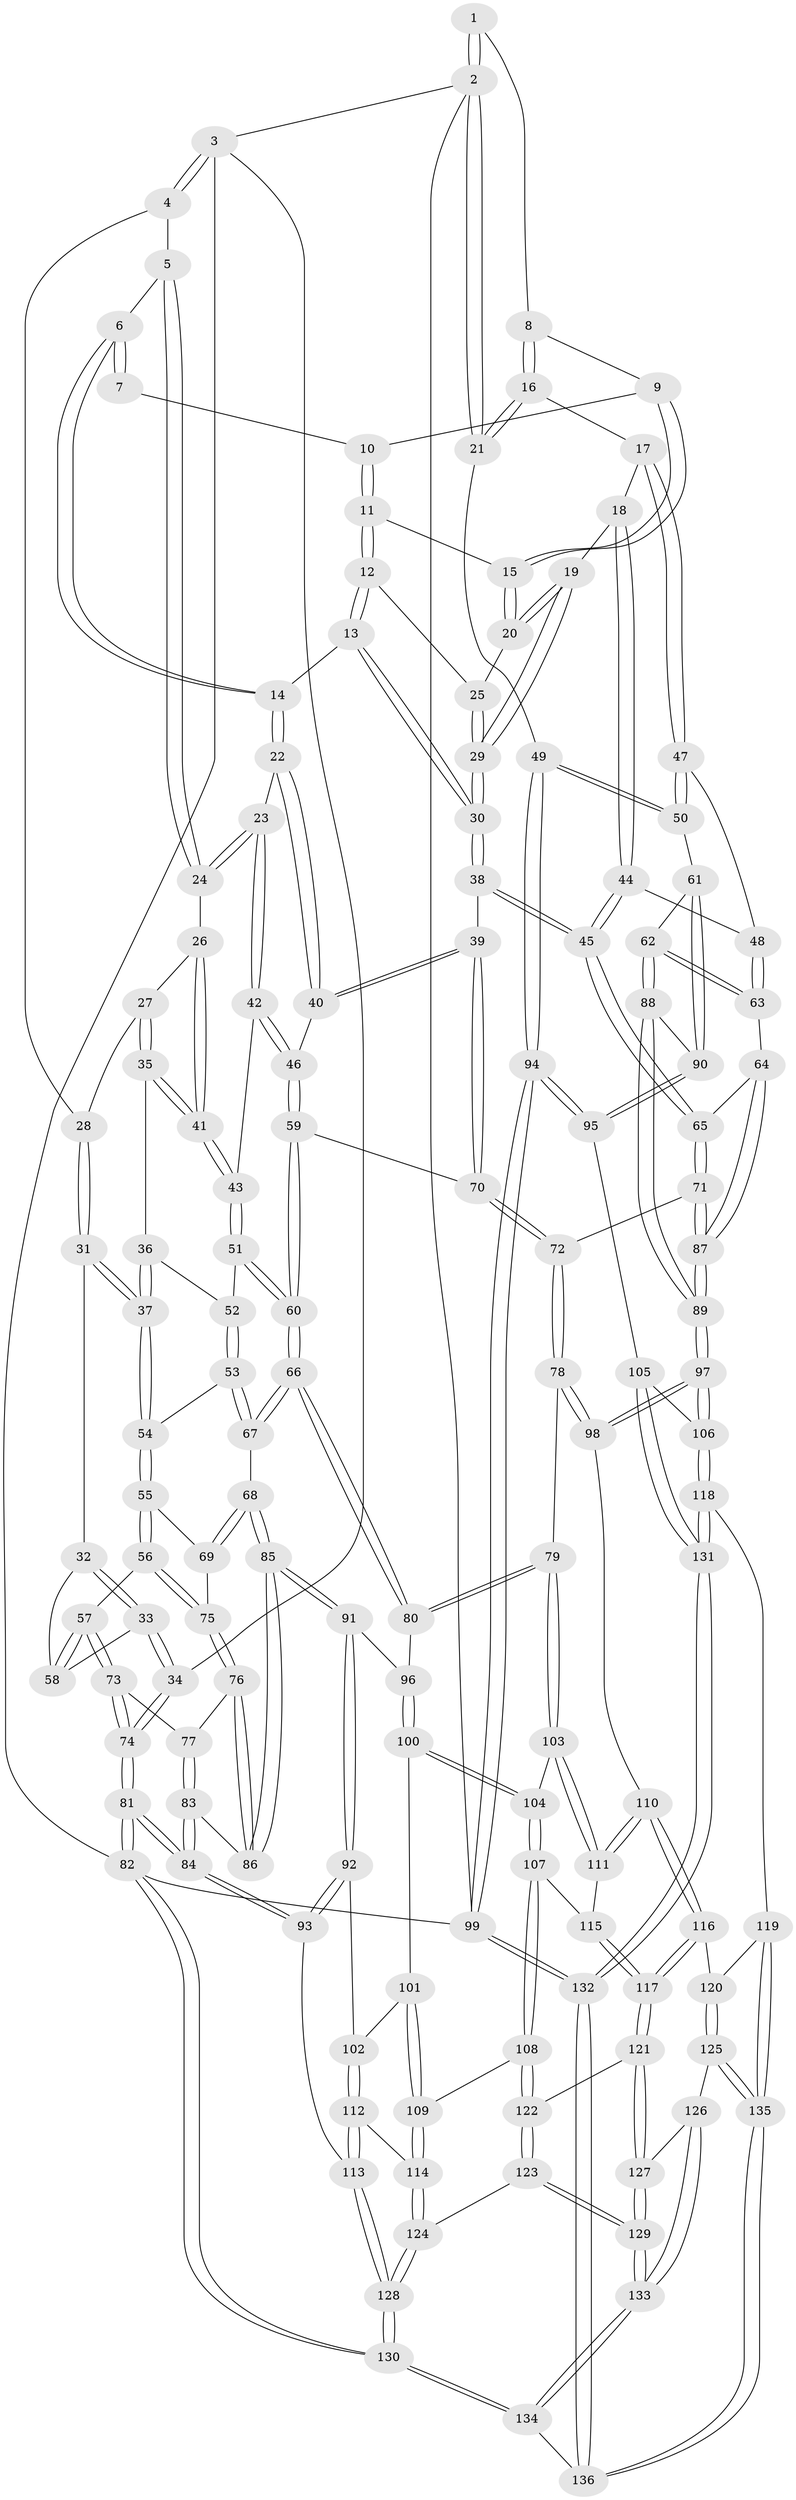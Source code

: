 // coarse degree distribution, {3: 0.13253012048192772, 6: 0.07228915662650602, 7: 0.012048192771084338, 5: 0.3132530120481928, 4: 0.46987951807228917}
// Generated by graph-tools (version 1.1) at 2025/42/03/06/25 10:42:31]
// undirected, 136 vertices, 337 edges
graph export_dot {
graph [start="1"]
  node [color=gray90,style=filled];
  1 [pos="+0.8886900717774778+0"];
  2 [pos="+1+0"];
  3 [pos="+0+0"];
  4 [pos="+0.09899593922318921+0"];
  5 [pos="+0.24499799458812624+0"];
  6 [pos="+0.468862812070115+0"];
  7 [pos="+0.662360317772652+0"];
  8 [pos="+0.8807831990424587+0.050505236885570765"];
  9 [pos="+0.7809736854223449+0.054625842440608266"];
  10 [pos="+0.7224716997560243+0"];
  11 [pos="+0.692642670445099+0.07579954526274288"];
  12 [pos="+0.6553117913542097+0.11082789488346222"];
  13 [pos="+0.5540764220842803+0.11449010847939779"];
  14 [pos="+0.5241571446822482+0.09897013819665945"];
  15 [pos="+0.7659925210809339+0.09748753651387614"];
  16 [pos="+0.940710517544945+0.14981530960525094"];
  17 [pos="+0.9269705649605903+0.1588579753183201"];
  18 [pos="+0.84712751183499+0.18136457118959817"];
  19 [pos="+0.7955306869370737+0.16691185357679442"];
  20 [pos="+0.768594170297186+0.13010490998671154"];
  21 [pos="+1+0.16412840374940219"];
  22 [pos="+0.4861084564805729+0.15202628694690523"];
  23 [pos="+0.48330737269310436+0.1535023185294811"];
  24 [pos="+0.32616764632729683+0.158083672227548"];
  25 [pos="+0.6912631667804643+0.13563177214253513"];
  26 [pos="+0.30741671661213565+0.18680269818203757"];
  27 [pos="+0.22544266099603968+0.1818604797820287"];
  28 [pos="+0.20743761722255072+0.17159968828089803"];
  29 [pos="+0.706838684592241+0.2300690030922048"];
  30 [pos="+0.67142964299865+0.2863551891687993"];
  31 [pos="+0.09839948443465665+0.2573442774388637"];
  32 [pos="+0.05853416704565483+0.24033714703833758"];
  33 [pos="+0+0.015041247562911598"];
  34 [pos="+0+0"];
  35 [pos="+0.2276975028683902+0.23145298884321683"];
  36 [pos="+0.2222761470601277+0.26735206526946254"];
  37 [pos="+0.12315100617626379+0.28780723894246496"];
  38 [pos="+0.6724873768070337+0.31866452468103146"];
  39 [pos="+0.6597822652269288+0.3199990643158989"];
  40 [pos="+0.5188208826015195+0.28306367824375417"];
  41 [pos="+0.3276372871509383+0.26944504324432"];
  42 [pos="+0.4170909183039085+0.2397713229078718"];
  43 [pos="+0.3309581832110356+0.27987296293404995"];
  44 [pos="+0.7974389466857188+0.31164524312485953"];
  45 [pos="+0.7133900594202995+0.3631400481253183"];
  46 [pos="+0.4683825565130637+0.34164180139140027"];
  47 [pos="+0.8937988134538974+0.31867986226245126"];
  48 [pos="+0.8826519893162411+0.3210623825647691"];
  49 [pos="+1+0.39584427038092"];
  50 [pos="+1+0.4171298883137062"];
  51 [pos="+0.32174173979073595+0.3129010987543964"];
  52 [pos="+0.25859763905915806+0.2918007140863807"];
  53 [pos="+0.16180376416086542+0.3446969944359308"];
  54 [pos="+0.13745192382472987+0.3309444621252731"];
  55 [pos="+0.1017207008046149+0.3888339266611945"];
  56 [pos="+0.08015910004438243+0.40708079222698396"];
  57 [pos="+0.034416067192369726+0.40945755087012514"];
  58 [pos="+0.03228856415739007+0.37876208616559043"];
  59 [pos="+0.45293815051290237+0.3820266921842179"];
  60 [pos="+0.33601086795494045+0.39920776574916694"];
  61 [pos="+0.9772653089464906+0.4544695527137827"];
  62 [pos="+0.8590658136313298+0.4612715055700353"];
  63 [pos="+0.8468954154374416+0.4548521494894829"];
  64 [pos="+0.8312839446772966+0.45007754612623974"];
  65 [pos="+0.7168890977434206+0.3827408459324303"];
  66 [pos="+0.300238574944895+0.4496891012717106"];
  67 [pos="+0.28750580465946096+0.4502136118414702"];
  68 [pos="+0.27114402004070354+0.4582723722621782"];
  69 [pos="+0.1539191834507751+0.43550394996037434"];
  70 [pos="+0.49804420490455886+0.4133223218912043"];
  71 [pos="+0.6761412971717194+0.4608905140832991"];
  72 [pos="+0.5413324313028909+0.5065413851702537"];
  73 [pos="+0.01705283307961531+0.4198128310258172"];
  74 [pos="+0+0.4205212206475614"];
  75 [pos="+0.10456737919724726+0.4681552656778852"];
  76 [pos="+0.10463658682121968+0.46925807155272514"];
  77 [pos="+0.03427032735270019+0.4742546559442802"];
  78 [pos="+0.5075342002068234+0.5891772790398692"];
  79 [pos="+0.4461306293310388+0.5849602201715489"];
  80 [pos="+0.30993045401156577+0.46926572596226523"];
  81 [pos="+0+0.7086661890101242"];
  82 [pos="+0+1"];
  83 [pos="+0.034742815780582255+0.5242909365445887"];
  84 [pos="+0+0.7016658921192509"];
  85 [pos="+0.15746808677427676+0.5436074097981951"];
  86 [pos="+0.11979118325610212+0.5179101370066684"];
  87 [pos="+0.7256403873336139+0.6138014888794281"];
  88 [pos="+0.8403293327355039+0.604876775504675"];
  89 [pos="+0.7315970043527502+0.6594154094444784"];
  90 [pos="+0.9220604657326505+0.6170912735477497"];
  91 [pos="+0.1520759705771892+0.5891671235965732"];
  92 [pos="+0.12968838303860766+0.6309445017340009"];
  93 [pos="+0+0.7072297801711294"];
  94 [pos="+1+0.7537536395923439"];
  95 [pos="+1+0.7283161150218409"];
  96 [pos="+0.28199645613875157+0.626526174526414"];
  97 [pos="+0.7159418106820931+0.6904213162331266"];
  98 [pos="+0.5632925770775253+0.6722712007198389"];
  99 [pos="+1+1"];
  100 [pos="+0.28608587789542755+0.6387259990913565"];
  101 [pos="+0.22172031547854942+0.6758087019096616"];
  102 [pos="+0.14980597518207614+0.6558732181587289"];
  103 [pos="+0.3754884524943623+0.6541926728317627"];
  104 [pos="+0.3119964638935662+0.6629519427771966"];
  105 [pos="+0.823170283858217+0.8123753584142202"];
  106 [pos="+0.7295080923840223+0.720552137692453"];
  107 [pos="+0.29461292911503595+0.7539193126145168"];
  108 [pos="+0.28401447198453444+0.7650874006702542"];
  109 [pos="+0.23806522794621723+0.7668705218135066"];
  110 [pos="+0.5493267494038206+0.6937256726976947"];
  111 [pos="+0.39648730735655263+0.7130361231681279"];
  112 [pos="+0.1752037359439793+0.7873588852104233"];
  113 [pos="+0+0.7401650393442689"];
  114 [pos="+0.17976883238488017+0.7911798015182536"];
  115 [pos="+0.3903002706955385+0.7560141192765055"];
  116 [pos="+0.5154188129248406+0.7693743082929051"];
  117 [pos="+0.42422245496651734+0.7957017967311377"];
  118 [pos="+0.6110352411120149+0.8823679280475282"];
  119 [pos="+0.5911730618670025+0.8875859846829668"];
  120 [pos="+0.5165333454909833+0.7725473295015104"];
  121 [pos="+0.4160289177132046+0.8129645680236438"];
  122 [pos="+0.3161358549885534+0.8400791524037096"];
  123 [pos="+0.30909232033974193+0.8756964267846602"];
  124 [pos="+0.17516080631347605+0.8707804366423232"];
  125 [pos="+0.4702635578011597+0.9115061406336583"];
  126 [pos="+0.4640570110150136+0.9120266153725677"];
  127 [pos="+0.4232078649382009+0.8750508996836965"];
  128 [pos="+0.14033988467985137+0.9358634098579507"];
  129 [pos="+0.327418657922144+0.9185253606322004"];
  130 [pos="+0.11720188140691057+1"];
  131 [pos="+0.8219442763156167+0.9965980586698395"];
  132 [pos="+0.920886232147743+1"];
  133 [pos="+0.30756172708843016+1"];
  134 [pos="+0.2950364461389412+1"];
  135 [pos="+0.557525251304465+0.9346283768804413"];
  136 [pos="+0.586528276431063+1"];
  1 -- 2;
  1 -- 2;
  1 -- 8;
  2 -- 3;
  2 -- 21;
  2 -- 21;
  2 -- 99;
  3 -- 4;
  3 -- 4;
  3 -- 34;
  3 -- 82;
  4 -- 5;
  4 -- 28;
  5 -- 6;
  5 -- 24;
  5 -- 24;
  6 -- 7;
  6 -- 7;
  6 -- 14;
  6 -- 14;
  7 -- 10;
  8 -- 9;
  8 -- 16;
  8 -- 16;
  9 -- 10;
  9 -- 15;
  9 -- 15;
  10 -- 11;
  10 -- 11;
  11 -- 12;
  11 -- 12;
  11 -- 15;
  12 -- 13;
  12 -- 13;
  12 -- 25;
  13 -- 14;
  13 -- 30;
  13 -- 30;
  14 -- 22;
  14 -- 22;
  15 -- 20;
  15 -- 20;
  16 -- 17;
  16 -- 21;
  16 -- 21;
  17 -- 18;
  17 -- 47;
  17 -- 47;
  18 -- 19;
  18 -- 44;
  18 -- 44;
  19 -- 20;
  19 -- 20;
  19 -- 29;
  19 -- 29;
  20 -- 25;
  21 -- 49;
  22 -- 23;
  22 -- 40;
  22 -- 40;
  23 -- 24;
  23 -- 24;
  23 -- 42;
  23 -- 42;
  24 -- 26;
  25 -- 29;
  25 -- 29;
  26 -- 27;
  26 -- 41;
  26 -- 41;
  27 -- 28;
  27 -- 35;
  27 -- 35;
  28 -- 31;
  28 -- 31;
  29 -- 30;
  29 -- 30;
  30 -- 38;
  30 -- 38;
  31 -- 32;
  31 -- 37;
  31 -- 37;
  32 -- 33;
  32 -- 33;
  32 -- 58;
  33 -- 34;
  33 -- 34;
  33 -- 58;
  34 -- 74;
  34 -- 74;
  35 -- 36;
  35 -- 41;
  35 -- 41;
  36 -- 37;
  36 -- 37;
  36 -- 52;
  37 -- 54;
  37 -- 54;
  38 -- 39;
  38 -- 45;
  38 -- 45;
  39 -- 40;
  39 -- 40;
  39 -- 70;
  39 -- 70;
  40 -- 46;
  41 -- 43;
  41 -- 43;
  42 -- 43;
  42 -- 46;
  42 -- 46;
  43 -- 51;
  43 -- 51;
  44 -- 45;
  44 -- 45;
  44 -- 48;
  45 -- 65;
  45 -- 65;
  46 -- 59;
  46 -- 59;
  47 -- 48;
  47 -- 50;
  47 -- 50;
  48 -- 63;
  48 -- 63;
  49 -- 50;
  49 -- 50;
  49 -- 94;
  49 -- 94;
  50 -- 61;
  51 -- 52;
  51 -- 60;
  51 -- 60;
  52 -- 53;
  52 -- 53;
  53 -- 54;
  53 -- 67;
  53 -- 67;
  54 -- 55;
  54 -- 55;
  55 -- 56;
  55 -- 56;
  55 -- 69;
  56 -- 57;
  56 -- 75;
  56 -- 75;
  57 -- 58;
  57 -- 58;
  57 -- 73;
  57 -- 73;
  59 -- 60;
  59 -- 60;
  59 -- 70;
  60 -- 66;
  60 -- 66;
  61 -- 62;
  61 -- 90;
  61 -- 90;
  62 -- 63;
  62 -- 63;
  62 -- 88;
  62 -- 88;
  63 -- 64;
  64 -- 65;
  64 -- 87;
  64 -- 87;
  65 -- 71;
  65 -- 71;
  66 -- 67;
  66 -- 67;
  66 -- 80;
  66 -- 80;
  67 -- 68;
  68 -- 69;
  68 -- 69;
  68 -- 85;
  68 -- 85;
  69 -- 75;
  70 -- 72;
  70 -- 72;
  71 -- 72;
  71 -- 87;
  71 -- 87;
  72 -- 78;
  72 -- 78;
  73 -- 74;
  73 -- 74;
  73 -- 77;
  74 -- 81;
  74 -- 81;
  75 -- 76;
  75 -- 76;
  76 -- 77;
  76 -- 86;
  76 -- 86;
  77 -- 83;
  77 -- 83;
  78 -- 79;
  78 -- 98;
  78 -- 98;
  79 -- 80;
  79 -- 80;
  79 -- 103;
  79 -- 103;
  80 -- 96;
  81 -- 82;
  81 -- 82;
  81 -- 84;
  81 -- 84;
  82 -- 130;
  82 -- 130;
  82 -- 99;
  83 -- 84;
  83 -- 84;
  83 -- 86;
  84 -- 93;
  84 -- 93;
  85 -- 86;
  85 -- 86;
  85 -- 91;
  85 -- 91;
  87 -- 89;
  87 -- 89;
  88 -- 89;
  88 -- 89;
  88 -- 90;
  89 -- 97;
  89 -- 97;
  90 -- 95;
  90 -- 95;
  91 -- 92;
  91 -- 92;
  91 -- 96;
  92 -- 93;
  92 -- 93;
  92 -- 102;
  93 -- 113;
  94 -- 95;
  94 -- 95;
  94 -- 99;
  94 -- 99;
  95 -- 105;
  96 -- 100;
  96 -- 100;
  97 -- 98;
  97 -- 98;
  97 -- 106;
  97 -- 106;
  98 -- 110;
  99 -- 132;
  99 -- 132;
  100 -- 101;
  100 -- 104;
  100 -- 104;
  101 -- 102;
  101 -- 109;
  101 -- 109;
  102 -- 112;
  102 -- 112;
  103 -- 104;
  103 -- 111;
  103 -- 111;
  104 -- 107;
  104 -- 107;
  105 -- 106;
  105 -- 131;
  105 -- 131;
  106 -- 118;
  106 -- 118;
  107 -- 108;
  107 -- 108;
  107 -- 115;
  108 -- 109;
  108 -- 122;
  108 -- 122;
  109 -- 114;
  109 -- 114;
  110 -- 111;
  110 -- 111;
  110 -- 116;
  110 -- 116;
  111 -- 115;
  112 -- 113;
  112 -- 113;
  112 -- 114;
  113 -- 128;
  113 -- 128;
  114 -- 124;
  114 -- 124;
  115 -- 117;
  115 -- 117;
  116 -- 117;
  116 -- 117;
  116 -- 120;
  117 -- 121;
  117 -- 121;
  118 -- 119;
  118 -- 131;
  118 -- 131;
  119 -- 120;
  119 -- 135;
  119 -- 135;
  120 -- 125;
  120 -- 125;
  121 -- 122;
  121 -- 127;
  121 -- 127;
  122 -- 123;
  122 -- 123;
  123 -- 124;
  123 -- 129;
  123 -- 129;
  124 -- 128;
  124 -- 128;
  125 -- 126;
  125 -- 135;
  125 -- 135;
  126 -- 127;
  126 -- 133;
  126 -- 133;
  127 -- 129;
  127 -- 129;
  128 -- 130;
  128 -- 130;
  129 -- 133;
  129 -- 133;
  130 -- 134;
  130 -- 134;
  131 -- 132;
  131 -- 132;
  132 -- 136;
  132 -- 136;
  133 -- 134;
  133 -- 134;
  134 -- 136;
  135 -- 136;
  135 -- 136;
}
